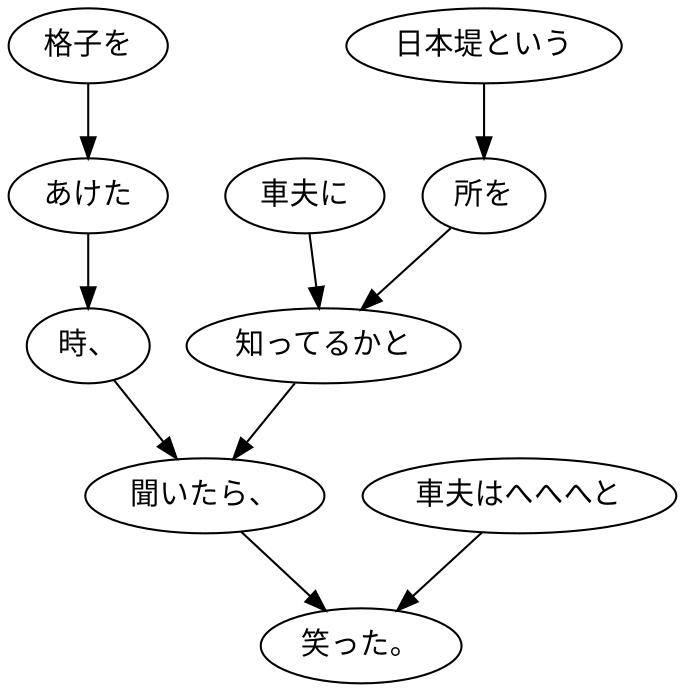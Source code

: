 digraph graph6679 {
	node0 [label="格子を"];
	node1 [label="あけた"];
	node2 [label="時、"];
	node3 [label="車夫に"];
	node4 [label="日本堤という"];
	node5 [label="所を"];
	node6 [label="知ってるかと"];
	node7 [label="聞いたら、"];
	node8 [label="車夫はへへへと"];
	node9 [label="笑った。"];
	node0 -> node1;
	node1 -> node2;
	node2 -> node7;
	node3 -> node6;
	node4 -> node5;
	node5 -> node6;
	node6 -> node7;
	node7 -> node9;
	node8 -> node9;
}
